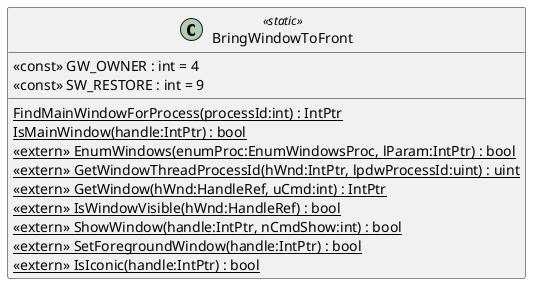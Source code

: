 @startuml
class BringWindowToFront <<static>> {
    {static} FindMainWindowForProcess(processId:int) : IntPtr
    {static} IsMainWindow(handle:IntPtr) : bool
    {static} <<extern>> EnumWindows(enumProc:EnumWindowsProc, lParam:IntPtr) : bool
    {static} <<extern>> GetWindowThreadProcessId(hWnd:IntPtr, lpdwProcessId:uint) : uint
    {static} <<extern>> GetWindow(hWnd:HandleRef, uCmd:int) : IntPtr
    {static} <<extern>> IsWindowVisible(hWnd:HandleRef) : bool
    {static} <<extern>> ShowWindow(handle:IntPtr, nCmdShow:int) : bool
    {static} <<extern>> SetForegroundWindow(handle:IntPtr) : bool
    {static} <<extern>> IsIconic(handle:IntPtr) : bool
    <<const>> GW_OWNER : int = 4
    <<const>> SW_RESTORE : int = 9
}
@enduml
